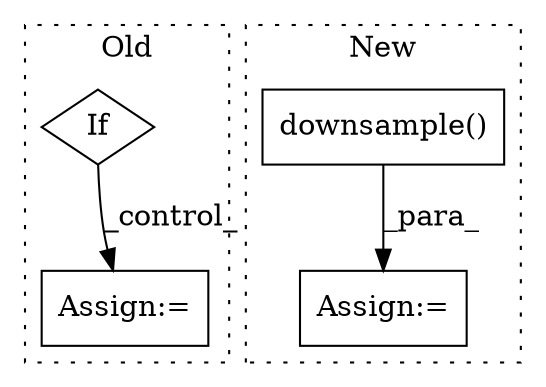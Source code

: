 digraph G {
subgraph cluster0 {
1 [label="If" a="96" s="7013,7046" l="3,18" shape="diamond"];
4 [label="Assign:=" a="68" s="7194" l="3" shape="box"];
label = "Old";
style="dotted";
}
subgraph cluster1 {
2 [label="downsample()" a="75" s="6260,6283" l="16,1" shape="box"];
3 [label="Assign:=" a="68" s="6230" l="3" shape="box"];
label = "New";
style="dotted";
}
1 -> 4 [label="_control_"];
2 -> 3 [label="_para_"];
}